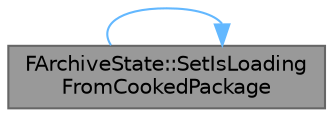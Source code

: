 digraph "FArchiveState::SetIsLoadingFromCookedPackage"
{
 // INTERACTIVE_SVG=YES
 // LATEX_PDF_SIZE
  bgcolor="transparent";
  edge [fontname=Helvetica,fontsize=10,labelfontname=Helvetica,labelfontsize=10];
  node [fontname=Helvetica,fontsize=10,shape=box,height=0.2,width=0.4];
  rankdir="LR";
  Node1 [id="Node000001",label="FArchiveState::SetIsLoading\lFromCookedPackage",height=0.2,width=0.4,color="gray40", fillcolor="grey60", style="filled", fontcolor="black",tooltip="Sets whether the archive is loading from a cooked package."];
  Node1 -> Node1 [id="edge1_Node000001_Node000001",color="steelblue1",style="solid",tooltip=" "];
}
